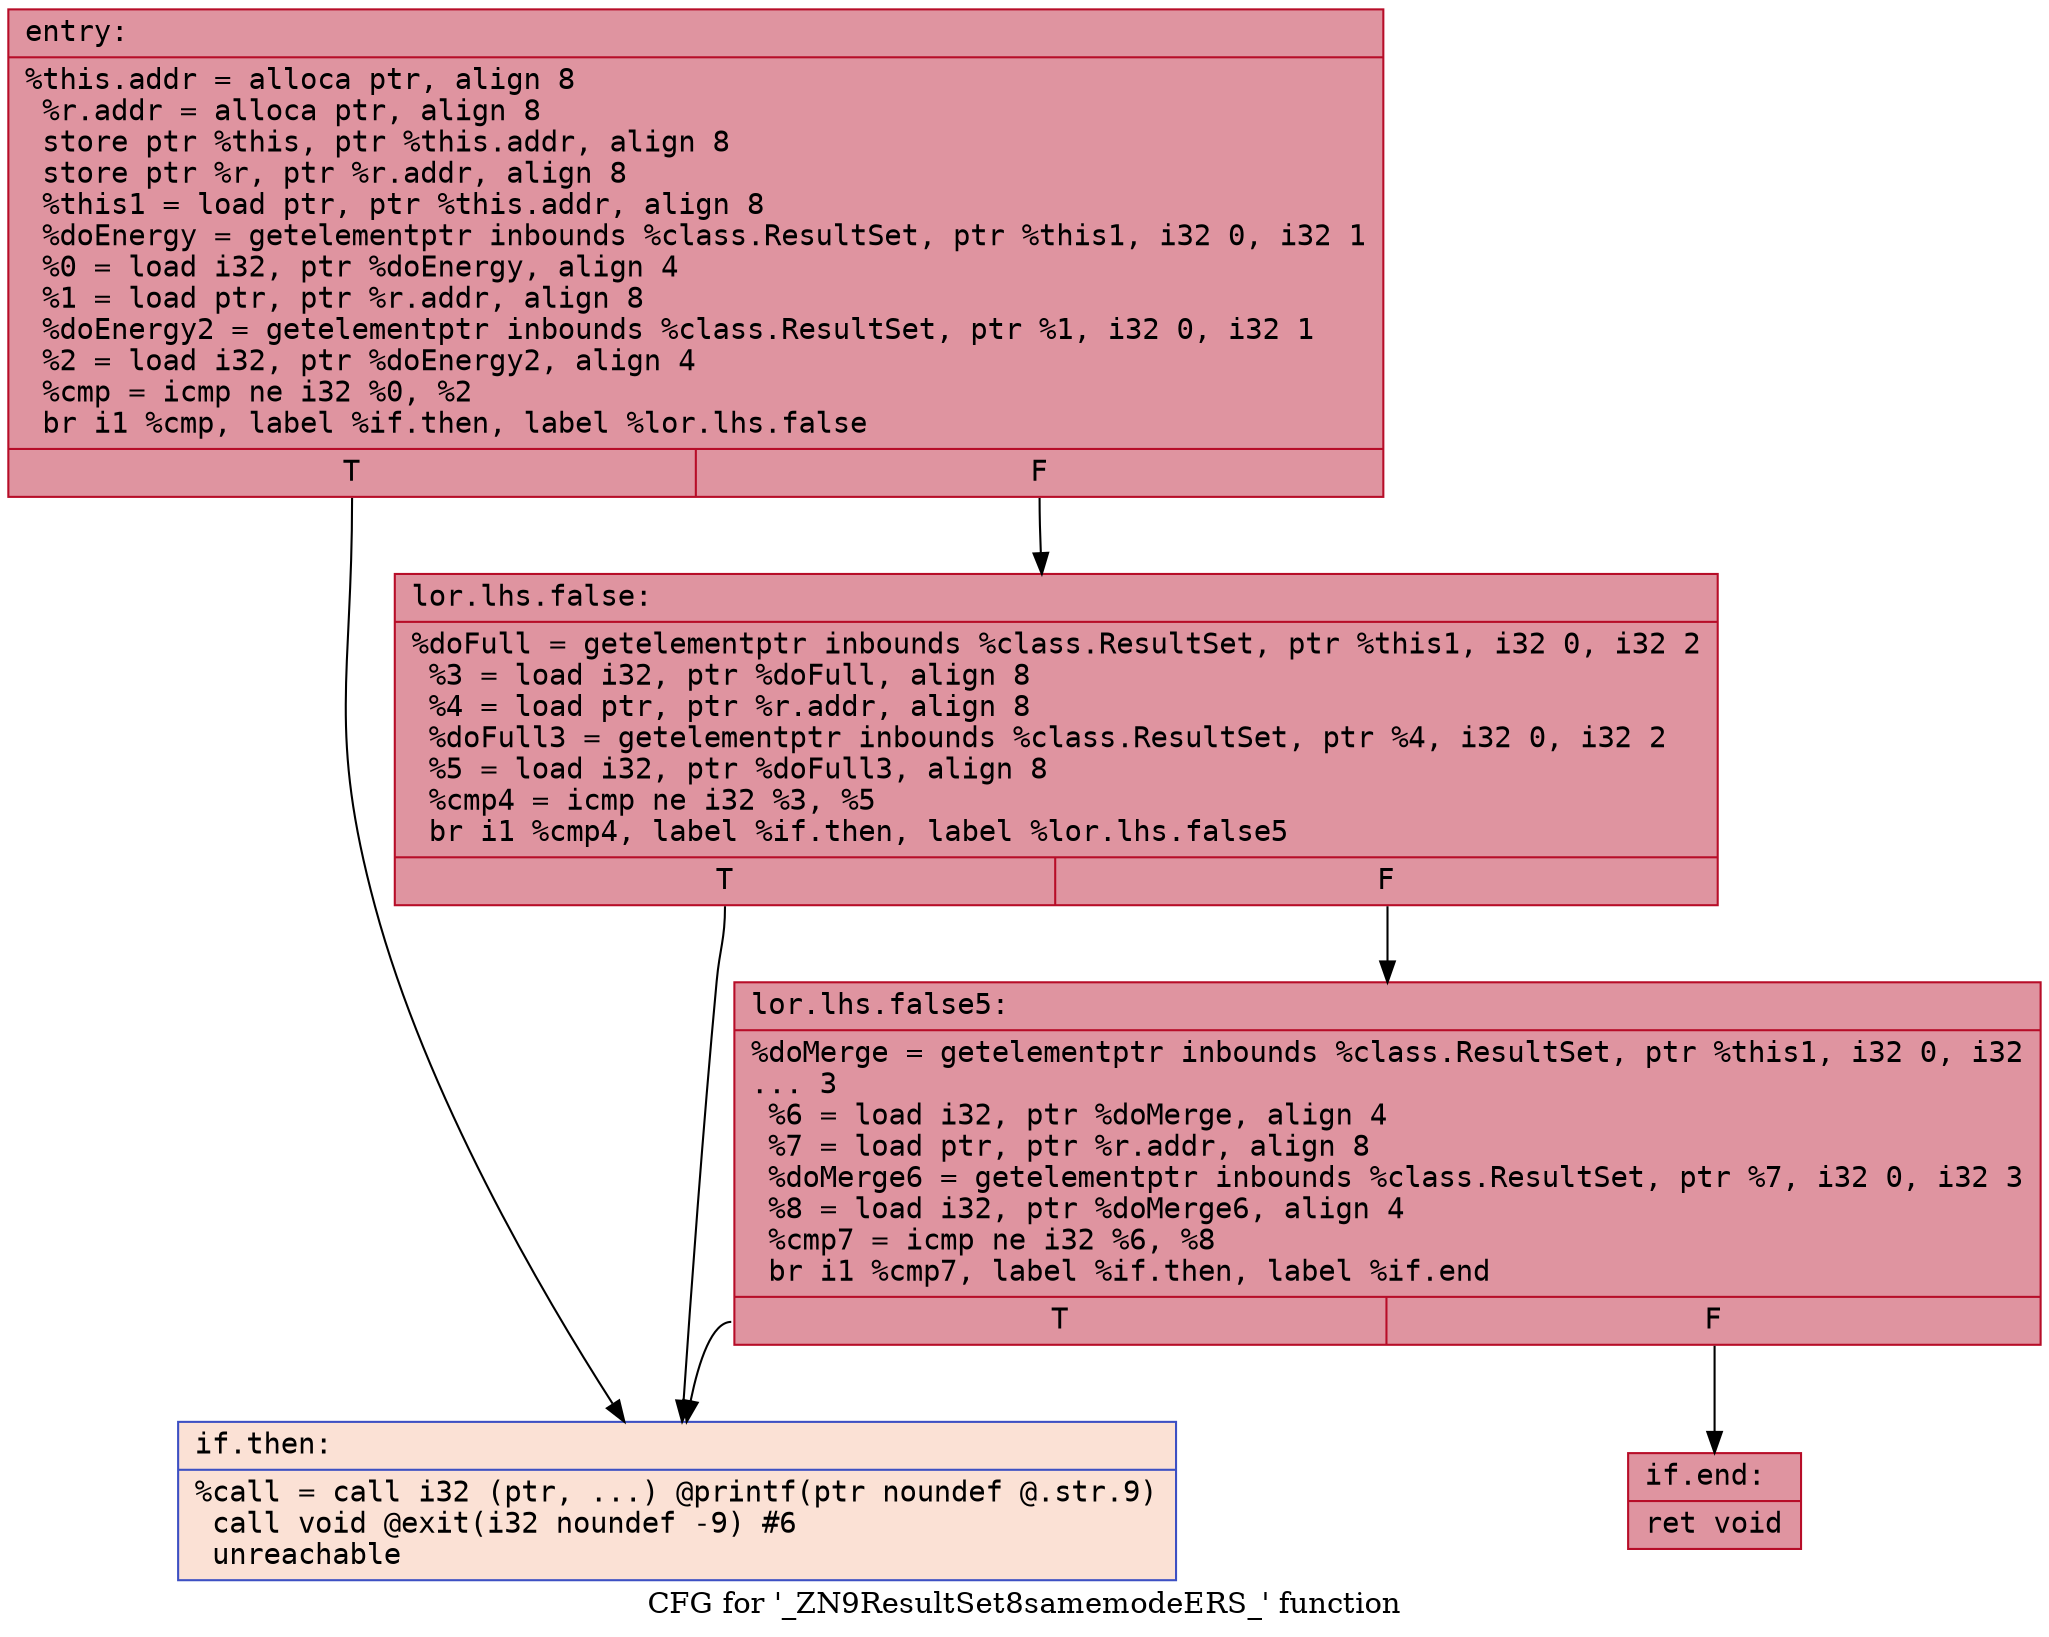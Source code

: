 digraph "CFG for '_ZN9ResultSet8samemodeERS_' function" {
	label="CFG for '_ZN9ResultSet8samemodeERS_' function";

	Node0x5606a9beddd0 [shape=record,color="#b70d28ff", style=filled, fillcolor="#b70d2870" fontname="Courier",label="{entry:\l|  %this.addr = alloca ptr, align 8\l  %r.addr = alloca ptr, align 8\l  store ptr %this, ptr %this.addr, align 8\l  store ptr %r, ptr %r.addr, align 8\l  %this1 = load ptr, ptr %this.addr, align 8\l  %doEnergy = getelementptr inbounds %class.ResultSet, ptr %this1, i32 0, i32 1\l  %0 = load i32, ptr %doEnergy, align 4\l  %1 = load ptr, ptr %r.addr, align 8\l  %doEnergy2 = getelementptr inbounds %class.ResultSet, ptr %1, i32 0, i32 1\l  %2 = load i32, ptr %doEnergy2, align 4\l  %cmp = icmp ne i32 %0, %2\l  br i1 %cmp, label %if.then, label %lor.lhs.false\l|{<s0>T|<s1>F}}"];
	Node0x5606a9beddd0:s0 -> Node0x5606a9bee570[tooltip="entry -> if.then\nProbability 0.00%" ];
	Node0x5606a9beddd0:s1 -> Node0x5606a9bee5e0[tooltip="entry -> lor.lhs.false\nProbability 100.00%" ];
	Node0x5606a9bee5e0 [shape=record,color="#b70d28ff", style=filled, fillcolor="#b70d2870" fontname="Courier",label="{lor.lhs.false:\l|  %doFull = getelementptr inbounds %class.ResultSet, ptr %this1, i32 0, i32 2\l  %3 = load i32, ptr %doFull, align 8\l  %4 = load ptr, ptr %r.addr, align 8\l  %doFull3 = getelementptr inbounds %class.ResultSet, ptr %4, i32 0, i32 2\l  %5 = load i32, ptr %doFull3, align 8\l  %cmp4 = icmp ne i32 %3, %5\l  br i1 %cmp4, label %if.then, label %lor.lhs.false5\l|{<s0>T|<s1>F}}"];
	Node0x5606a9bee5e0:s0 -> Node0x5606a9bee570[tooltip="lor.lhs.false -> if.then\nProbability 0.00%" ];
	Node0x5606a9bee5e0:s1 -> Node0x5606a9beed00[tooltip="lor.lhs.false -> lor.lhs.false5\nProbability 100.00%" ];
	Node0x5606a9beed00 [shape=record,color="#b70d28ff", style=filled, fillcolor="#b70d2870" fontname="Courier",label="{lor.lhs.false5:\l|  %doMerge = getelementptr inbounds %class.ResultSet, ptr %this1, i32 0, i32\l... 3\l  %6 = load i32, ptr %doMerge, align 4\l  %7 = load ptr, ptr %r.addr, align 8\l  %doMerge6 = getelementptr inbounds %class.ResultSet, ptr %7, i32 0, i32 3\l  %8 = load i32, ptr %doMerge6, align 4\l  %cmp7 = icmp ne i32 %6, %8\l  br i1 %cmp7, label %if.then, label %if.end\l|{<s0>T|<s1>F}}"];
	Node0x5606a9beed00:s0 -> Node0x5606a9bee570[tooltip="lor.lhs.false5 -> if.then\nProbability 0.00%" ];
	Node0x5606a9beed00:s1 -> Node0x5606a9bef230[tooltip="lor.lhs.false5 -> if.end\nProbability 100.00%" ];
	Node0x5606a9bee570 [shape=record,color="#3d50c3ff", style=filled, fillcolor="#f7bca170" fontname="Courier",label="{if.then:\l|  %call = call i32 (ptr, ...) @printf(ptr noundef @.str.9)\l  call void @exit(i32 noundef -9) #6\l  unreachable\l}"];
	Node0x5606a9bef230 [shape=record,color="#b70d28ff", style=filled, fillcolor="#b70d2870" fontname="Courier",label="{if.end:\l|  ret void\l}"];
}
